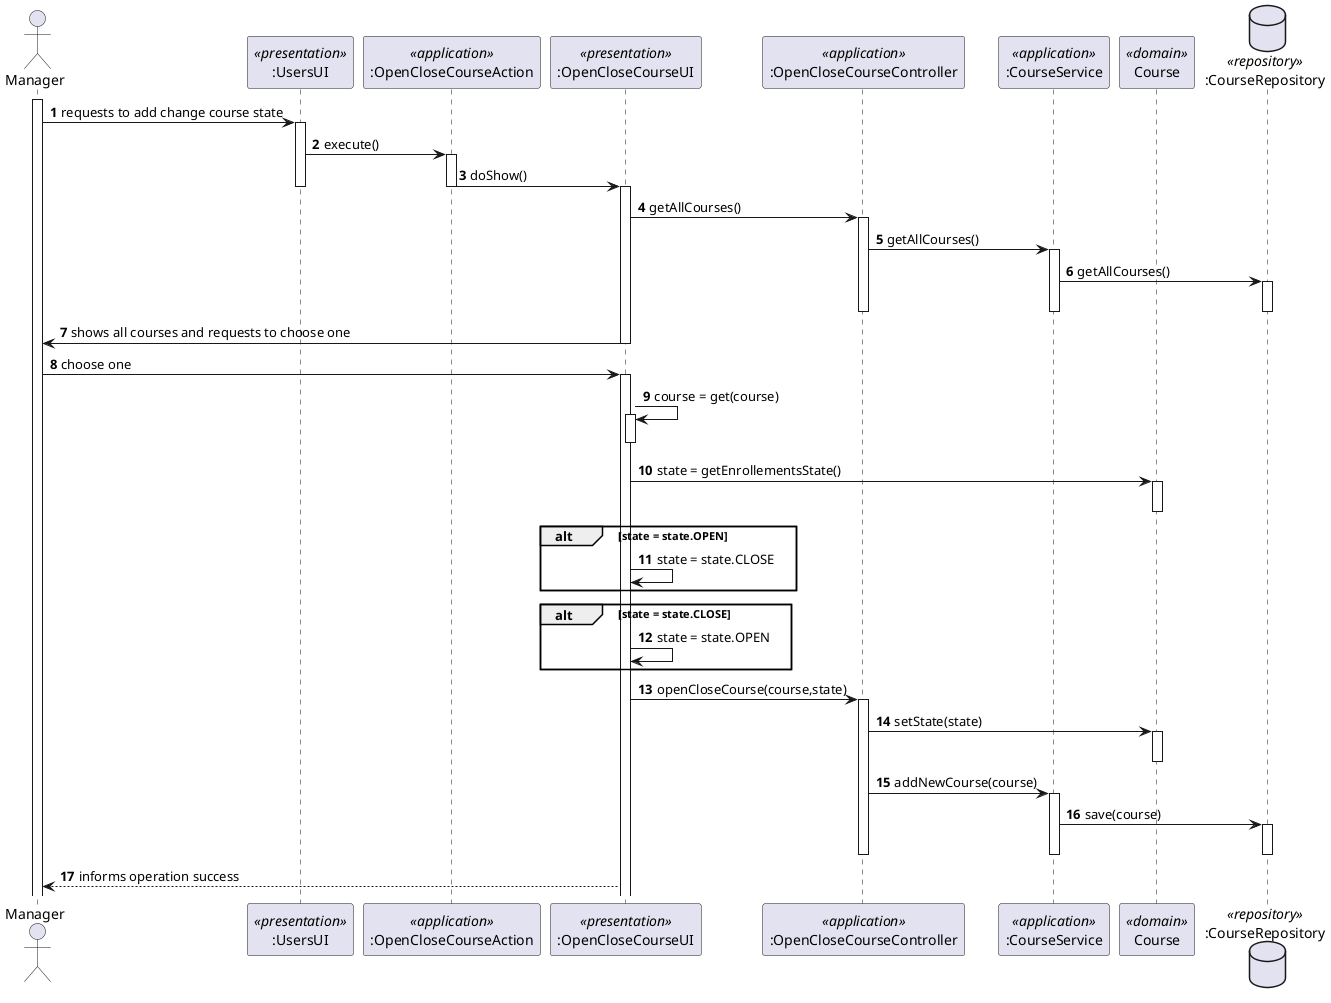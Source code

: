 @startuml
'https://plantuml.com/sequence-diagram

autonumber

actor manager as "Manager"

participant ":UsersUI" as ui <<presentation>>
participant ":OpenCloseCourseAction" as action <<application>>
participant ":OpenCloseCourseUI" as courseUi <<presentation>>
participant ":OpenCloseCourseController" as controller <<application>>
participant ":CourseService" as service <<application>>
participant "Course" as course <<domain>>
database ":CourseRepository" as repository <<repository>>

activate manager

manager -> ui : requests to add change course state
activate ui
ui -> action : execute()
activate action
action -> courseUi : doShow()
deactivate action
deactivate ui
activate courseUi
courseUi -> controller : getAllCourses()
activate controller
controller -> service : getAllCourses()
activate service
service -> repository : getAllCourses()
activate repository
deactivate repository
deactivate service
deactivate controller
courseUi -> manager : shows all courses and requests to choose one
deactivate courseUi
manager -> courseUi : choose one
activate courseUi
courseUi -> courseUi : course = get(course)
activate courseUi
deactivate courseUi
courseUi -> course : state = getEnrollementsState()
activate course
deactivate course
alt state = state.OPEN
courseUi -> courseUi : state = state.CLOSE
end
alt state = state.CLOSE
courseUi -> courseUi : state = state.OPEN
end
courseUi -> controller : openCloseCourse(course,state)
activate controller
controller -> course : setState(state)
activate course
deactivate course
controller -> service : addNewCourse(course)
activate service
service -> repository : save(course)
activate repository
deactivate repository
deactivate service
deactivate controller
courseUi --> manager : informs operation success


@enduml